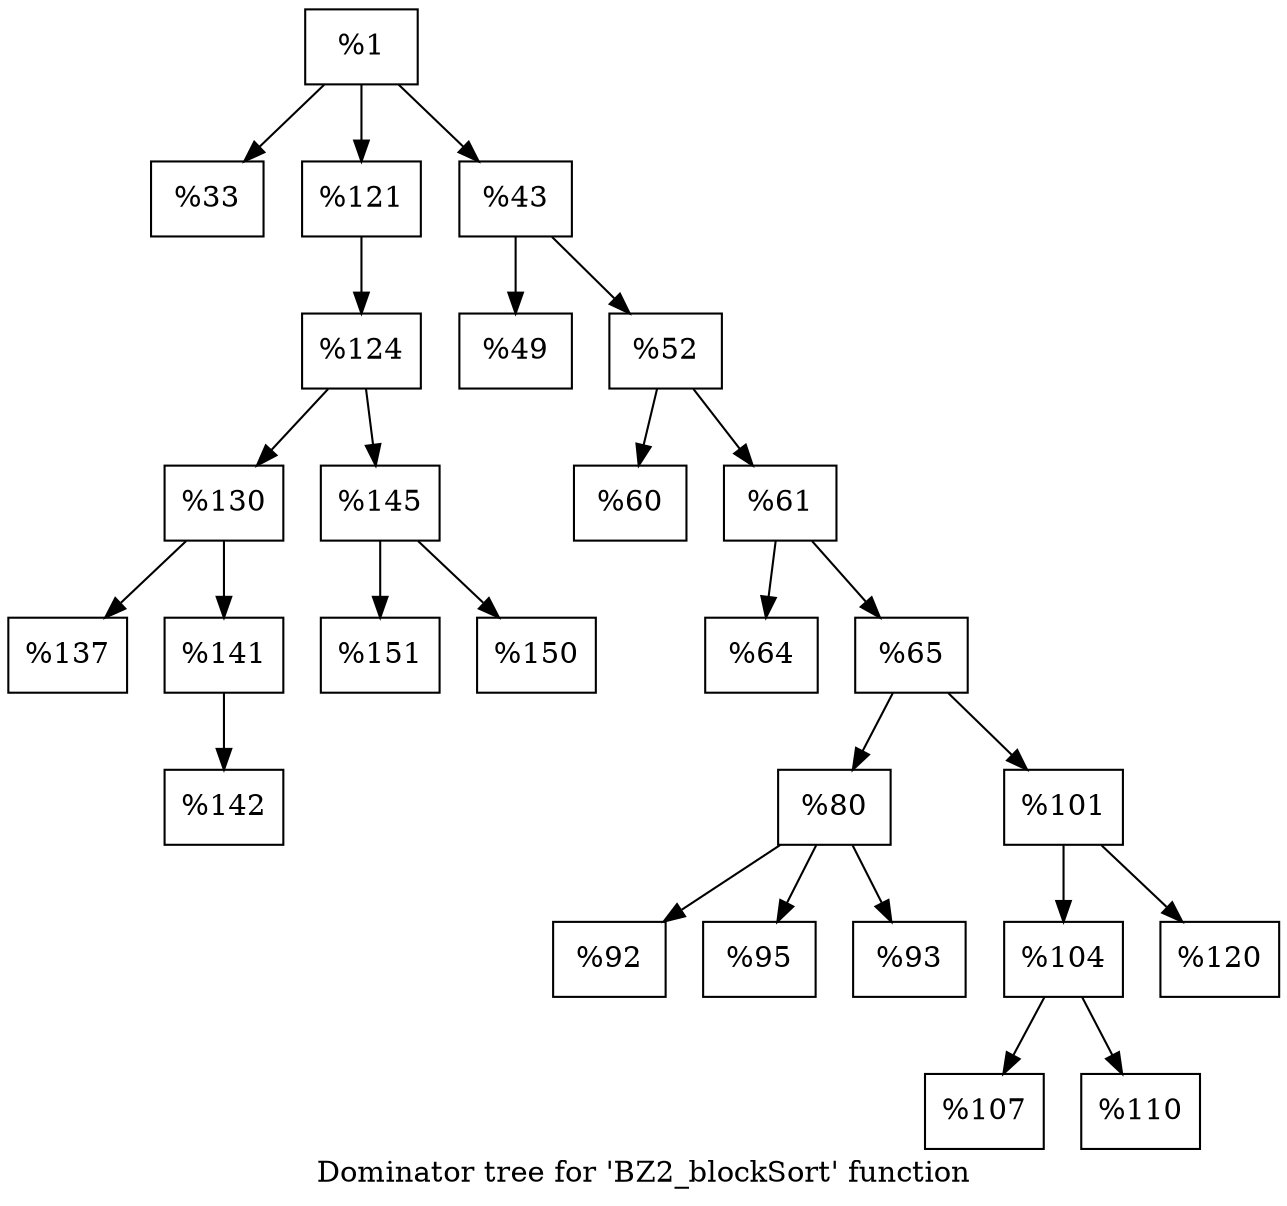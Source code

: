 digraph "Dominator tree for 'BZ2_blockSort' function" {
	label="Dominator tree for 'BZ2_blockSort' function";

	Node0x2155fc0 [shape=record,label="{%1}"];
	Node0x2155fc0 -> Node0x213ee70;
	Node0x2155fc0 -> Node0x20daf70;
	Node0x2155fc0 -> Node0x220fcd0;
	Node0x213ee70 [shape=record,label="{%33}"];
	Node0x20daf70 [shape=record,label="{%121}"];
	Node0x20daf70 -> Node0x1eefba0;
	Node0x1eefba0 [shape=record,label="{%124}"];
	Node0x1eefba0 -> Node0x2160df0;
	Node0x1eefba0 -> Node0x22100f0;
	Node0x2160df0 [shape=record,label="{%130}"];
	Node0x2160df0 -> Node0x211e950;
	Node0x2160df0 -> Node0x212c590;
	Node0x211e950 [shape=record,label="{%137}"];
	Node0x212c590 [shape=record,label="{%141}"];
	Node0x212c590 -> Node0x2227300;
	Node0x2227300 [shape=record,label="{%142}"];
	Node0x22100f0 [shape=record,label="{%145}"];
	Node0x22100f0 -> Node0x213d2e0;
	Node0x22100f0 -> Node0x214a080;
	Node0x213d2e0 [shape=record,label="{%151}"];
	Node0x214a080 [shape=record,label="{%150}"];
	Node0x220fcd0 [shape=record,label="{%43}"];
	Node0x220fcd0 -> Node0x1fad070;
	Node0x220fcd0 -> Node0x1f18b00;
	Node0x1fad070 [shape=record,label="{%49}"];
	Node0x1f18b00 [shape=record,label="{%52}"];
	Node0x1f18b00 -> Node0x1eda0b0;
	Node0x1f18b00 -> Node0x20c5e20;
	Node0x1eda0b0 [shape=record,label="{%60}"];
	Node0x20c5e20 [shape=record,label="{%61}"];
	Node0x20c5e20 -> Node0x1f02ea0;
	Node0x20c5e20 -> Node0x215b9f0;
	Node0x1f02ea0 [shape=record,label="{%64}"];
	Node0x215b9f0 [shape=record,label="{%65}"];
	Node0x215b9f0 -> Node0x216e110;
	Node0x215b9f0 -> Node0x22291e0;
	Node0x216e110 [shape=record,label="{%80}"];
	Node0x216e110 -> Node0x221dd20;
	Node0x216e110 -> Node0x217c360;
	Node0x216e110 -> Node0x1f02ff0;
	Node0x221dd20 [shape=record,label="{%92}"];
	Node0x217c360 [shape=record,label="{%95}"];
	Node0x1f02ff0 [shape=record,label="{%93}"];
	Node0x22291e0 [shape=record,label="{%101}"];
	Node0x22291e0 -> Node0x21769d0;
	Node0x22291e0 -> Node0x217bac0;
	Node0x21769d0 [shape=record,label="{%104}"];
	Node0x21769d0 -> Node0x2209750;
	Node0x21769d0 -> Node0x1f8dbb0;
	Node0x2209750 [shape=record,label="{%107}"];
	Node0x1f8dbb0 [shape=record,label="{%110}"];
	Node0x217bac0 [shape=record,label="{%120}"];
}
